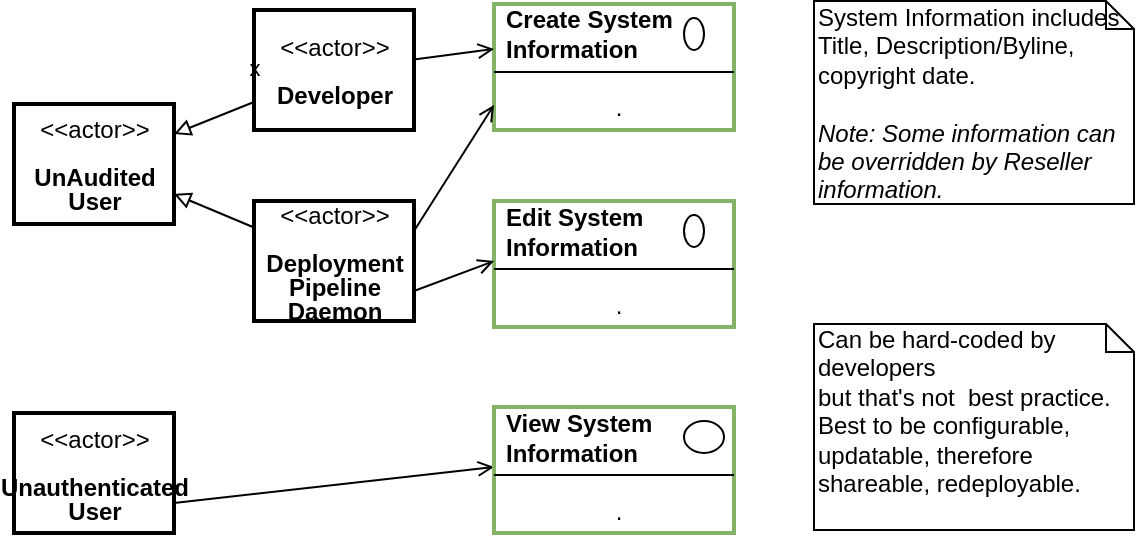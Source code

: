 <mxfile compressed="false" version="20.3.0" type="device">
  <diagram id="u7IJXCXgqJScr_g_SpUP" name="Functionality/System Information">
    <mxGraphModel dx="782" dy="517" grid="1" gridSize="10" guides="1" tooltips="1" connect="1" arrows="1" fold="1" page="1" pageScale="1" pageWidth="827" pageHeight="1169" math="0" shadow="0">
      <root>
        <mxCell id="vT9nq1w8mzguo1wPkax1-0" />
        <mxCell id="vT9nq1w8mzguo1wPkax1-1" parent="vT9nq1w8mzguo1wPkax1-0" />
        <mxCell id="vT9nq1w8mzguo1wPkax1-9" value="" style="endArrow=open;endFill=0;html=1;strokeColor=#000000;fontSize=11;entryX=0;entryY=1;entryDx=0;entryDy=0;exitX=1;exitY=0.75;exitDx=0;exitDy=0;rounded=0;" parent="vT9nq1w8mzguo1wPkax1-1" source="V3ARkuVoZXKVavODABEY-18" target="V3ARkuVoZXKVavODABEY-13" edge="1">
          <mxGeometry width="160" relative="1" as="geometry">
            <mxPoint x="160" y="460" as="sourcePoint" />
            <mxPoint x="240" y="460" as="targetPoint" />
          </mxGeometry>
        </mxCell>
        <mxCell id="V3ARkuVoZXKVavODABEY-0" value="" style="fontStyle=1;align=center;verticalAlign=top;childLayout=stackLayout;horizontal=1;horizontalStack=0;resizeParent=1;resizeParentMax=0;resizeLast=0;marginBottom=0;strokeColor=#82b366;strokeWidth=2;fillColor=none;" parent="vT9nq1w8mzguo1wPkax1-1" vertex="1">
          <mxGeometry x="360" y="160" width="120" height="63" as="geometry" />
        </mxCell>
        <mxCell id="V3ARkuVoZXKVavODABEY-1" value="Create System&amp;nbsp;&lt;br&gt;Information" style="html=1;align=left;spacingLeft=4;verticalAlign=middle;strokeColor=none;fillColor=none;fontStyle=1" parent="V3ARkuVoZXKVavODABEY-0" vertex="1">
          <mxGeometry width="120" height="30" as="geometry" />
        </mxCell>
        <mxCell id="V3ARkuVoZXKVavODABEY-2" value="" style="shape=ellipse;" parent="V3ARkuVoZXKVavODABEY-1" vertex="1">
          <mxGeometry x="1" width="10" height="16" relative="1" as="geometry">
            <mxPoint x="-25" y="7" as="offset" />
          </mxGeometry>
        </mxCell>
        <mxCell id="V3ARkuVoZXKVavODABEY-3" value="" style="line;strokeWidth=1;fillColor=none;align=left;verticalAlign=middle;spacingTop=-1;spacingLeft=3;spacingRight=3;rotatable=0;labelPosition=right;points=[];portConstraint=eastwest;" parent="V3ARkuVoZXKVavODABEY-0" vertex="1">
          <mxGeometry y="30" width="120" height="8" as="geometry" />
        </mxCell>
        <mxCell id="V3ARkuVoZXKVavODABEY-4" value="." style="html=1;align=center;spacingLeft=4;verticalAlign=top;strokeColor=none;fillColor=none;" parent="V3ARkuVoZXKVavODABEY-0" vertex="1">
          <mxGeometry y="38" width="120" height="25" as="geometry" />
        </mxCell>
        <mxCell id="V3ARkuVoZXKVavODABEY-7" value="" style="fontStyle=1;align=center;verticalAlign=top;childLayout=stackLayout;horizontal=1;horizontalStack=0;resizeParent=1;resizeParentMax=0;resizeLast=0;marginBottom=0;strokeColor=#82b366;strokeWidth=2;fillColor=none;" parent="vT9nq1w8mzguo1wPkax1-1" vertex="1">
          <mxGeometry x="360" y="258.5" width="120" height="63" as="geometry" />
        </mxCell>
        <mxCell id="V3ARkuVoZXKVavODABEY-8" value="Edit System &lt;br&gt;Information" style="html=1;align=left;spacingLeft=4;verticalAlign=middle;strokeColor=none;fillColor=none;fontStyle=1" parent="V3ARkuVoZXKVavODABEY-7" vertex="1">
          <mxGeometry width="120" height="30" as="geometry" />
        </mxCell>
        <mxCell id="V3ARkuVoZXKVavODABEY-9" value="" style="shape=ellipse;" parent="V3ARkuVoZXKVavODABEY-8" vertex="1">
          <mxGeometry x="1" width="10" height="16" relative="1" as="geometry">
            <mxPoint x="-25" y="7" as="offset" />
          </mxGeometry>
        </mxCell>
        <mxCell id="V3ARkuVoZXKVavODABEY-10" value="" style="line;strokeWidth=1;fillColor=none;align=left;verticalAlign=middle;spacingTop=-1;spacingLeft=3;spacingRight=3;rotatable=0;labelPosition=right;points=[];portConstraint=eastwest;" parent="V3ARkuVoZXKVavODABEY-7" vertex="1">
          <mxGeometry y="30" width="120" height="8" as="geometry" />
        </mxCell>
        <mxCell id="V3ARkuVoZXKVavODABEY-11" value="." style="html=1;align=center;spacingLeft=4;verticalAlign=top;strokeColor=none;fillColor=none;" parent="V3ARkuVoZXKVavODABEY-7" vertex="1">
          <mxGeometry y="38" width="120" height="25" as="geometry" />
        </mxCell>
        <mxCell id="V3ARkuVoZXKVavODABEY-12" value="" style="fontStyle=1;align=center;verticalAlign=top;childLayout=stackLayout;horizontal=1;horizontalStack=0;resizeParent=1;resizeParentMax=0;resizeLast=0;marginBottom=0;strokeColor=#82b366;strokeWidth=2;fillColor=none;" parent="vT9nq1w8mzguo1wPkax1-1" vertex="1">
          <mxGeometry x="360" y="361.5" width="120" height="63" as="geometry" />
        </mxCell>
        <mxCell id="V3ARkuVoZXKVavODABEY-13" value="View System &lt;br&gt;Information" style="html=1;align=left;spacingLeft=4;verticalAlign=middle;strokeColor=none;fillColor=none;fontStyle=1" parent="V3ARkuVoZXKVavODABEY-12" vertex="1">
          <mxGeometry width="120" height="30" as="geometry" />
        </mxCell>
        <mxCell id="V3ARkuVoZXKVavODABEY-14" value="" style="shape=ellipse;" parent="V3ARkuVoZXKVavODABEY-13" vertex="1">
          <mxGeometry x="1" width="20" height="16" relative="1" as="geometry">
            <mxPoint x="-25" y="7" as="offset" />
          </mxGeometry>
        </mxCell>
        <mxCell id="V3ARkuVoZXKVavODABEY-15" value="" style="line;strokeWidth=1;fillColor=none;align=left;verticalAlign=middle;spacingTop=-1;spacingLeft=3;spacingRight=3;rotatable=0;labelPosition=right;points=[];portConstraint=eastwest;" parent="V3ARkuVoZXKVavODABEY-12" vertex="1">
          <mxGeometry y="30" width="120" height="8" as="geometry" />
        </mxCell>
        <mxCell id="V3ARkuVoZXKVavODABEY-16" value="." style="html=1;align=center;spacingLeft=4;verticalAlign=top;strokeColor=none;fillColor=none;" parent="V3ARkuVoZXKVavODABEY-12" vertex="1">
          <mxGeometry y="38" width="120" height="25" as="geometry" />
        </mxCell>
        <mxCell id="V3ARkuVoZXKVavODABEY-20" style="edgeStyle=none;rounded=0;orthogonalLoop=1;jettySize=auto;html=1;entryX=0;entryY=1;entryDx=0;entryDy=0;endArrow=open;endFill=0;exitX=1;exitY=0.75;exitDx=0;exitDy=0;" parent="vT9nq1w8mzguo1wPkax1-1" source="V3ARkuVoZXKVavODABEY-17" target="V3ARkuVoZXKVavODABEY-8" edge="1">
          <mxGeometry relative="1" as="geometry" />
        </mxCell>
        <mxCell id="V3ARkuVoZXKVavODABEY-22" style="edgeStyle=none;rounded=0;orthogonalLoop=1;jettySize=auto;html=1;entryX=0;entryY=0.5;entryDx=0;entryDy=0;endArrow=open;endFill=0;exitX=1;exitY=0.25;exitDx=0;exitDy=0;" parent="vT9nq1w8mzguo1wPkax1-1" source="V3ARkuVoZXKVavODABEY-17" target="V3ARkuVoZXKVavODABEY-4" edge="1">
          <mxGeometry relative="1" as="geometry" />
        </mxCell>
        <mxCell id="uF9bsFPUIGZTQUCOUkFB-6" style="edgeStyle=none;rounded=0;orthogonalLoop=1;jettySize=auto;html=1;entryX=1;entryY=0.75;entryDx=0;entryDy=0;endArrow=block;endFill=0;" parent="vT9nq1w8mzguo1wPkax1-1" source="V3ARkuVoZXKVavODABEY-17" target="uF9bsFPUIGZTQUCOUkFB-4" edge="1">
          <mxGeometry relative="1" as="geometry" />
        </mxCell>
        <mxCell id="V3ARkuVoZXKVavODABEY-17" value="&lt;p style=&quot;line-height: 100%&quot;&gt;&amp;lt;&amp;lt;actor&amp;gt;&amp;gt;&lt;br&gt;&lt;br&gt;&lt;b&gt;Deployment&lt;br&gt;Pipeline&lt;br&gt;Daemon&lt;br&gt;&lt;/b&gt;&lt;/p&gt;" style="text;html=1;align=center;verticalAlign=middle;dashed=0;strokeColor=#000000;strokeWidth=2;" parent="vT9nq1w8mzguo1wPkax1-1" vertex="1">
          <mxGeometry x="240" y="258.5" width="80" height="60" as="geometry" />
        </mxCell>
        <mxCell id="V3ARkuVoZXKVavODABEY-18" value="&lt;p style=&quot;line-height: 100%&quot;&gt;&amp;lt;&amp;lt;actor&amp;gt;&amp;gt;&lt;br&gt;&lt;br&gt;&lt;b&gt;Unauthenticated&lt;br&gt;User&lt;/b&gt;&lt;/p&gt;" style="text;html=1;align=center;verticalAlign=middle;dashed=0;strokeColor=#000000;strokeWidth=2;" parent="vT9nq1w8mzguo1wPkax1-1" vertex="1">
          <mxGeometry x="120" y="364.5" width="80" height="60" as="geometry" />
        </mxCell>
        <mxCell id="V3ARkuVoZXKVavODABEY-24" value="x" style="edgeStyle=none;rounded=0;orthogonalLoop=1;jettySize=auto;html=1;endArrow=open;endFill=0;" parent="vT9nq1w8mzguo1wPkax1-1" source="V3ARkuVoZXKVavODABEY-23" edge="1">
          <mxGeometry relative="1" as="geometry">
            <mxPoint x="240" y="191.5" as="targetPoint" />
          </mxGeometry>
        </mxCell>
        <mxCell id="uF9bsFPUIGZTQUCOUkFB-5" style="edgeStyle=none;rounded=0;orthogonalLoop=1;jettySize=auto;html=1;entryX=1;entryY=0.25;entryDx=0;entryDy=0;endArrow=block;endFill=0;" parent="vT9nq1w8mzguo1wPkax1-1" source="V3ARkuVoZXKVavODABEY-23" target="uF9bsFPUIGZTQUCOUkFB-4" edge="1">
          <mxGeometry relative="1" as="geometry" />
        </mxCell>
        <mxCell id="uF9bsFPUIGZTQUCOUkFB-7" style="edgeStyle=none;rounded=0;orthogonalLoop=1;jettySize=auto;html=1;entryX=0;entryY=0.75;entryDx=0;entryDy=0;endArrow=open;endFill=0;" parent="vT9nq1w8mzguo1wPkax1-1" source="V3ARkuVoZXKVavODABEY-23" target="V3ARkuVoZXKVavODABEY-1" edge="1">
          <mxGeometry relative="1" as="geometry" />
        </mxCell>
        <mxCell id="V3ARkuVoZXKVavODABEY-23" value="&lt;p style=&quot;line-height: 100%&quot;&gt;&amp;lt;&amp;lt;actor&amp;gt;&amp;gt;&lt;br&gt;&lt;br&gt;&lt;b&gt;Developer&lt;/b&gt;&lt;/p&gt;" style="text;html=1;align=center;verticalAlign=middle;dashed=0;strokeColor=#000000;strokeWidth=2;" parent="vT9nq1w8mzguo1wPkax1-1" vertex="1">
          <mxGeometry x="240" y="163" width="80" height="60" as="geometry" />
        </mxCell>
        <mxCell id="uF9bsFPUIGZTQUCOUkFB-4" value="&lt;p style=&quot;line-height: 100%&quot;&gt;&amp;lt;&amp;lt;actor&amp;gt;&amp;gt;&lt;br&gt;&lt;br&gt;&lt;b&gt;UnAudited&lt;br&gt;User&lt;/b&gt;&lt;/p&gt;" style="text;html=1;align=center;verticalAlign=middle;dashed=0;strokeColor=#000000;strokeWidth=2;" parent="vT9nq1w8mzguo1wPkax1-1" vertex="1">
          <mxGeometry x="120" y="210" width="80" height="60" as="geometry" />
        </mxCell>
        <mxCell id="QkwuP3QNv7JNY2Z7TjTW-0" value="Title" parent="vT9nq1w8mzguo1wPkax1-0" visible="0" />
        <mxCell id="vT9nq1w8mzguo1wPkax1-14" value="&lt;font style=&quot;font-size: 12px ; font-weight: normal&quot;&gt;&lt;i&gt;&lt;span&gt;Diagram: Base System Logical Module -&amp;nbsp;&lt;/span&gt;&lt;span&gt;Functionality -&amp;nbsp;&lt;/span&gt;System Name, Version, Release,&lt;br&gt;&amp;nbsp;Build Date Information&lt;/i&gt;&lt;/font&gt;" style="text;strokeColor=none;fillColor=none;html=1;fontSize=10;fontStyle=1;verticalAlign=middle;align=left;shadow=0;glass=0;comic=0;opacity=30;fontColor=#808080;" parent="QkwuP3QNv7JNY2Z7TjTW-0" vertex="1">
          <mxGeometry x="120" y="450" width="520" height="40" as="geometry" />
        </mxCell>
        <mxCell id="QkwuP3QNv7JNY2Z7TjTW-1" value="Information" parent="vT9nq1w8mzguo1wPkax1-0" visible="0" />
        <UserObject label="" tooltip="ABOUT&#xa;&#xa;System Name, Release and Build dates help with tracking down errors reported by end users. &#xa;&#xa;&#xa;&#xa;It is good practice that the System Name and Version Numbers are hard-baked into Assemblies/libraries/dlls during the compilation phase. Embedding the compilation date is optional.&#xa;&#xa;&#xa;&#xa;Not only is the Release date not the same as the Build Date, but there are also times that a program changes sponsor, or there is a re-branding decision that requires the change of the system name, without touching the code.&#xa;&#xa;&#xa;&#xa;The system should allow for these variables to use a configurable value if supplied by the Deployment Pipeline.  " id="vT9nq1w8mzguo1wPkax1-15">
          <mxCell style="shape=image;html=1;verticalAlign=top;verticalLabelPosition=bottom;labelBackgroundColor=#ffffff;imageAspect=0;aspect=fixed;image=https://cdn1.iconfinder.com/data/icons/hawcons/32/699014-icon-28-information-128.png;shadow=0;dashed=0;fontFamily=Helvetica;fontSize=12;fontColor=#000000;align=center;strokeColor=#000000;fillColor=#505050;dashPattern=1 1;" parent="QkwuP3QNv7JNY2Z7TjTW-1" vertex="1">
            <mxGeometry x="660" y="470" width="20" height="20" as="geometry" />
          </mxCell>
        </UserObject>
        <mxCell id="QkwuP3QNv7JNY2Z7TjTW-2" value="Notes" parent="vT9nq1w8mzguo1wPkax1-0" />
        <mxCell id="vT9nq1w8mzguo1wPkax1-13" value="System Information includes Title, Description/Byline, copyright date.&lt;br&gt;&lt;br&gt;&lt;i&gt;Note: Some information can be overridden by Reseller information.&lt;/i&gt;" style="shape=note;whiteSpace=wrap;html=1;size=14;verticalAlign=top;align=left;spacingTop=-6;strokeWidth=1;fillColor=none;fontSize=12;" parent="QkwuP3QNv7JNY2Z7TjTW-2" vertex="1">
          <mxGeometry x="520" y="158.5" width="160" height="101.5" as="geometry" />
        </mxCell>
        <mxCell id="V3ARkuVoZXKVavODABEY-25" value="Can be hard-coded by developers&lt;br&gt;but that&#39;s not&amp;nbsp; best practice. Best to be configurable, updatable, therefore shareable, redeployable." style="shape=note;whiteSpace=wrap;html=1;size=14;verticalAlign=top;align=left;spacingTop=-6;strokeWidth=1;fillColor=none;fontSize=12;" parent="QkwuP3QNv7JNY2Z7TjTW-2" vertex="1">
          <mxGeometry x="520" y="320" width="160" height="103" as="geometry" />
        </mxCell>
      </root>
    </mxGraphModel>
  </diagram>
</mxfile>
